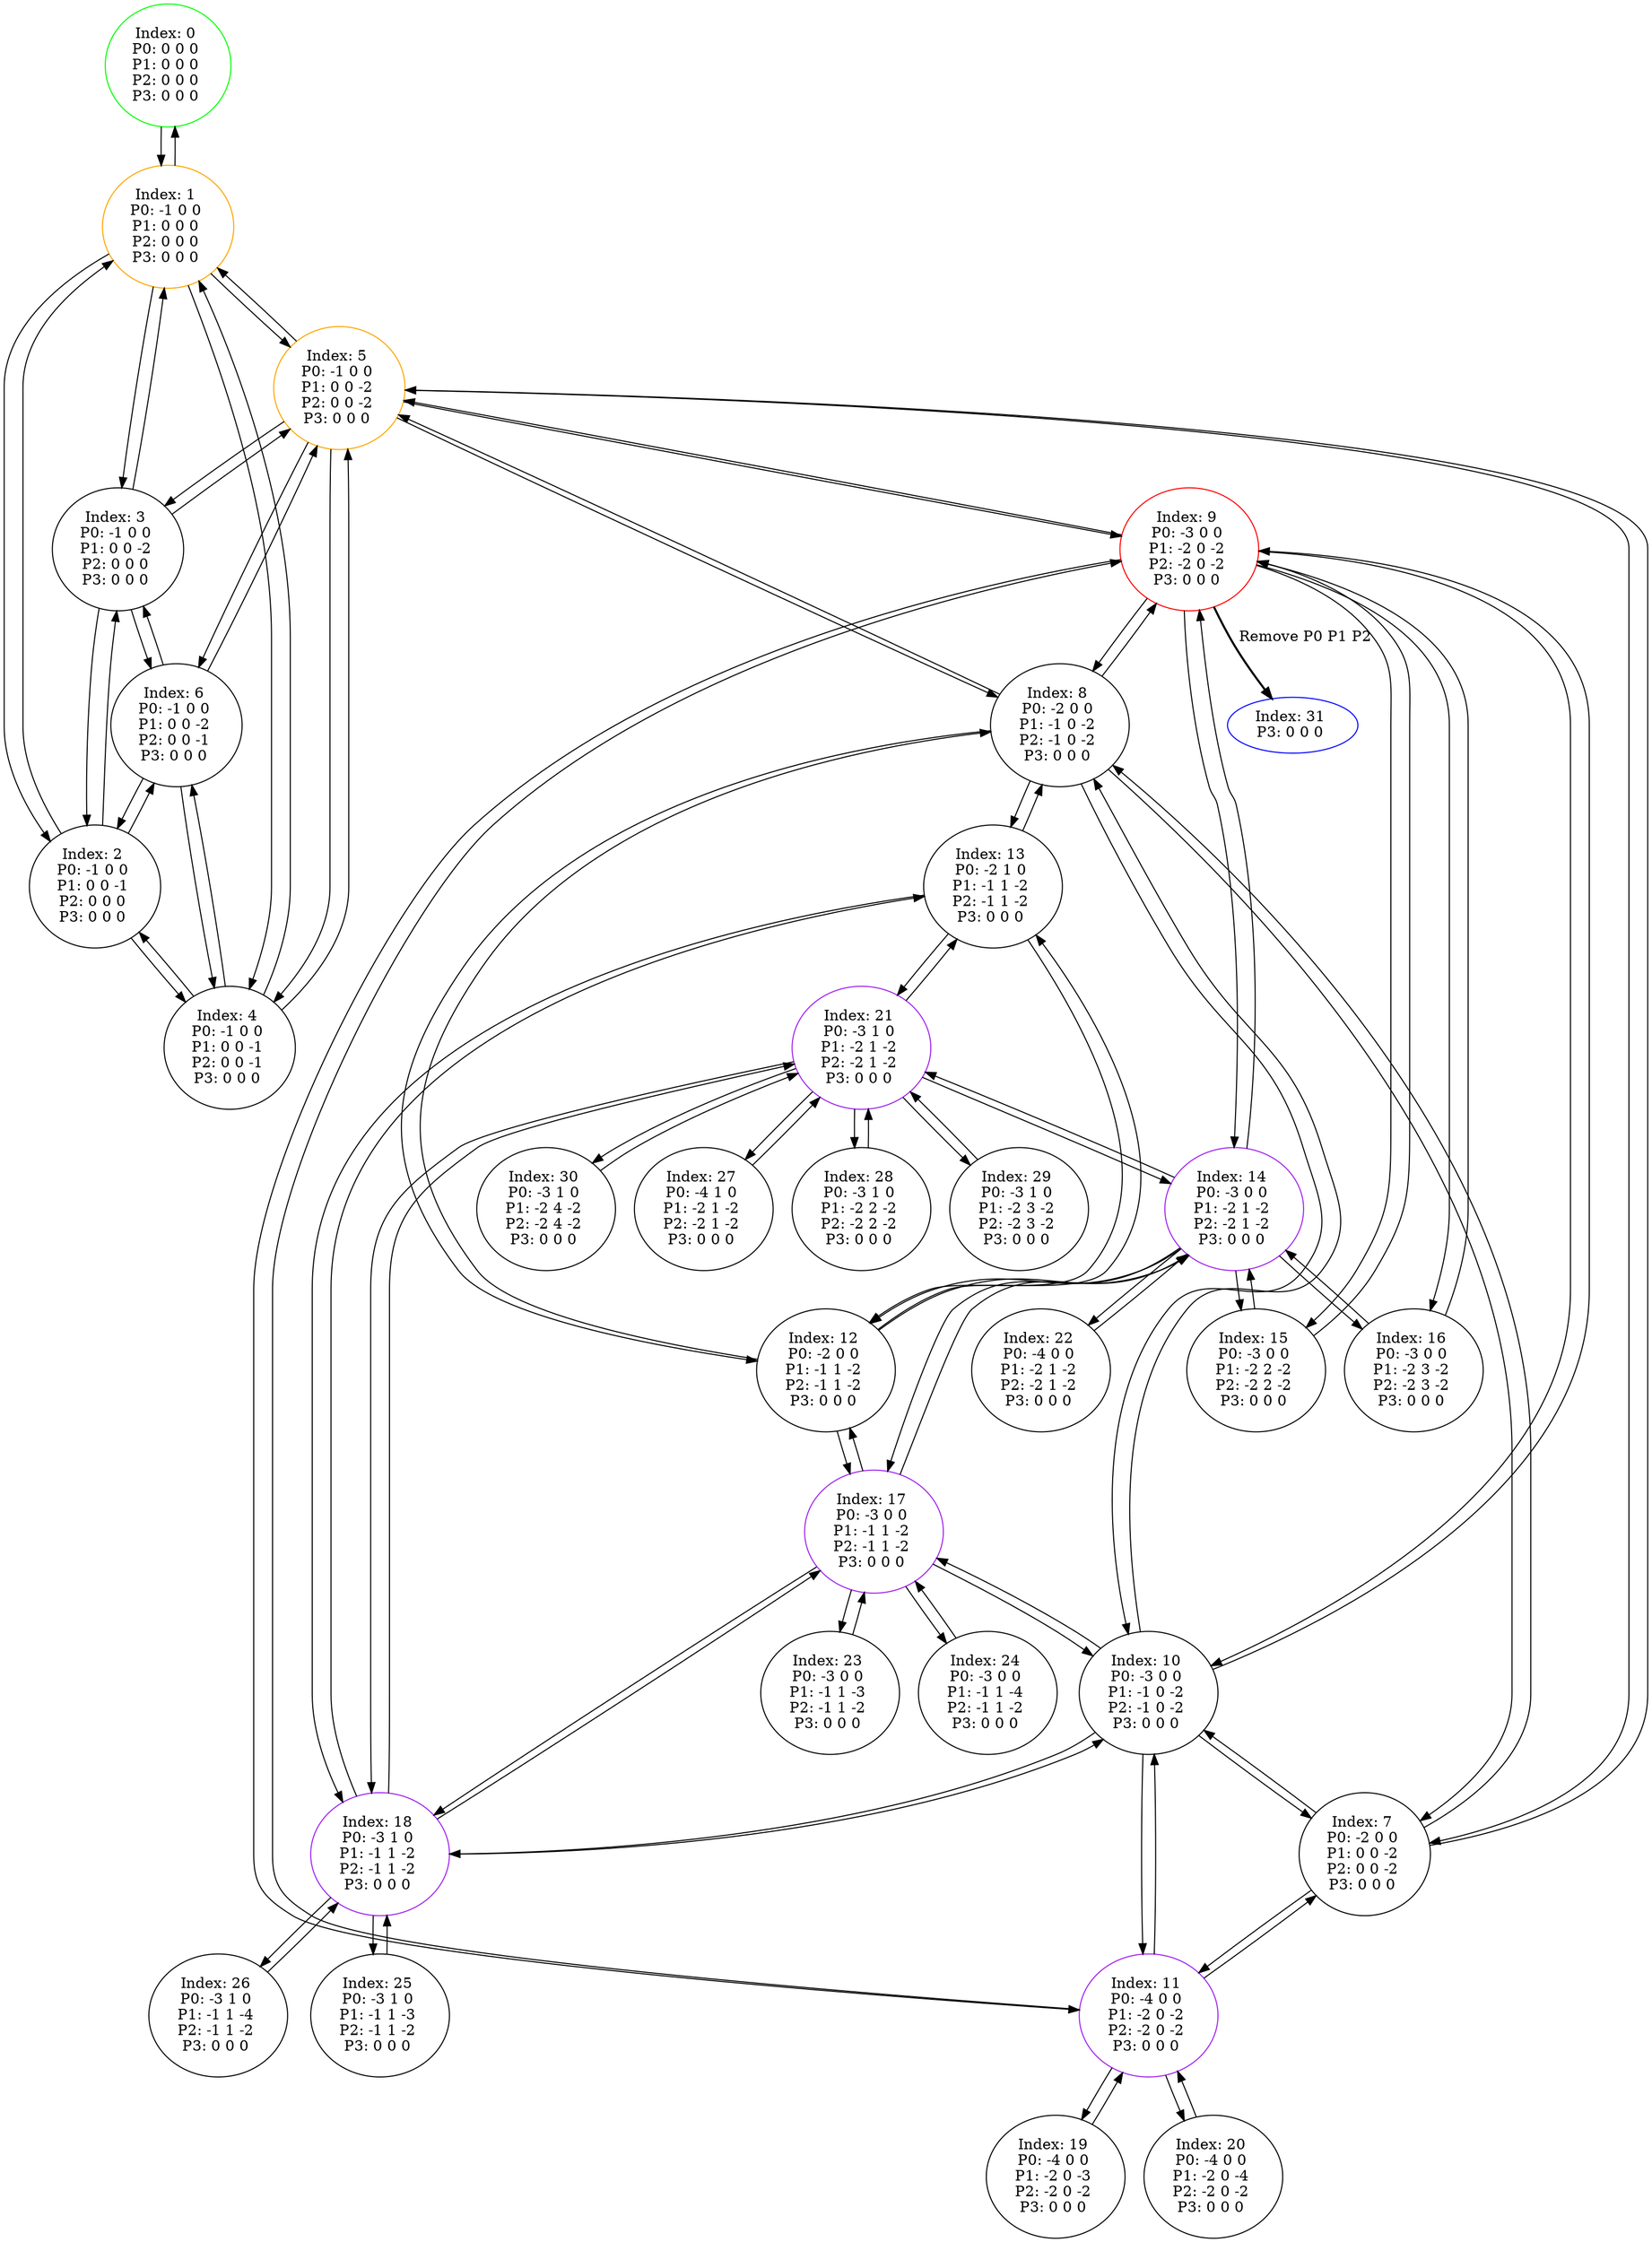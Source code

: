 digraph G {
color = "black"
0[label = "Index: 0 
P0: 0 0 0 
P1: 0 0 0 
P2: 0 0 0 
P3: 0 0 0 
", color = "green"]
1[label = "Index: 1 
P0: -1 0 0 
P1: 0 0 0 
P2: 0 0 0 
P3: 0 0 0 
", color = "orange"]
2[label = "Index: 2 
P0: -1 0 0 
P1: 0 0 -1 
P2: 0 0 0 
P3: 0 0 0 
"]
3[label = "Index: 3 
P0: -1 0 0 
P1: 0 0 -2 
P2: 0 0 0 
P3: 0 0 0 
"]
4[label = "Index: 4 
P0: -1 0 0 
P1: 0 0 -1 
P2: 0 0 -1 
P3: 0 0 0 
"]
5[label = "Index: 5 
P0: -1 0 0 
P1: 0 0 -2 
P2: 0 0 -2 
P3: 0 0 0 
", color = "orange"]
6[label = "Index: 6 
P0: -1 0 0 
P1: 0 0 -2 
P2: 0 0 -1 
P3: 0 0 0 
"]
7[label = "Index: 7 
P0: -2 0 0 
P1: 0 0 -2 
P2: 0 0 -2 
P3: 0 0 0 
"]
8[label = "Index: 8 
P0: -2 0 0 
P1: -1 0 -2 
P2: -1 0 -2 
P3: 0 0 0 
"]
9[label = "Index: 9 
P0: -3 0 0 
P1: -2 0 -2 
P2: -2 0 -2 
P3: 0 0 0 
", color = "red"]
10[label = "Index: 10 
P0: -3 0 0 
P1: -1 0 -2 
P2: -1 0 -2 
P3: 0 0 0 
"]
11[label = "Index: 11 
P0: -4 0 0 
P1: -2 0 -2 
P2: -2 0 -2 
P3: 0 0 0 
", color = "purple"]
12[label = "Index: 12 
P0: -2 0 0 
P1: -1 1 -2 
P2: -1 1 -2 
P3: 0 0 0 
"]
13[label = "Index: 13 
P0: -2 1 0 
P1: -1 1 -2 
P2: -1 1 -2 
P3: 0 0 0 
"]
14[label = "Index: 14 
P0: -3 0 0 
P1: -2 1 -2 
P2: -2 1 -2 
P3: 0 0 0 
", color = "purple"]
15[label = "Index: 15 
P0: -3 0 0 
P1: -2 2 -2 
P2: -2 2 -2 
P3: 0 0 0 
"]
16[label = "Index: 16 
P0: -3 0 0 
P1: -2 3 -2 
P2: -2 3 -2 
P3: 0 0 0 
"]
17[label = "Index: 17 
P0: -3 0 0 
P1: -1 1 -2 
P2: -1 1 -2 
P3: 0 0 0 
", color = "purple"]
18[label = "Index: 18 
P0: -3 1 0 
P1: -1 1 -2 
P2: -1 1 -2 
P3: 0 0 0 
", color = "purple"]
19[label = "Index: 19 
P0: -4 0 0 
P1: -2 0 -3 
P2: -2 0 -2 
P3: 0 0 0 
"]
20[label = "Index: 20 
P0: -4 0 0 
P1: -2 0 -4 
P2: -2 0 -2 
P3: 0 0 0 
"]
21[label = "Index: 21 
P0: -3 1 0 
P1: -2 1 -2 
P2: -2 1 -2 
P3: 0 0 0 
", color = "purple"]
22[label = "Index: 22 
P0: -4 0 0 
P1: -2 1 -2 
P2: -2 1 -2 
P3: 0 0 0 
"]
23[label = "Index: 23 
P0: -3 0 0 
P1: -1 1 -3 
P2: -1 1 -2 
P3: 0 0 0 
"]
24[label = "Index: 24 
P0: -3 0 0 
P1: -1 1 -4 
P2: -1 1 -2 
P3: 0 0 0 
"]
25[label = "Index: 25 
P0: -3 1 0 
P1: -1 1 -3 
P2: -1 1 -2 
P3: 0 0 0 
"]
26[label = "Index: 26 
P0: -3 1 0 
P1: -1 1 -4 
P2: -1 1 -2 
P3: 0 0 0 
"]
27[label = "Index: 27 
P0: -4 1 0 
P1: -2 1 -2 
P2: -2 1 -2 
P3: 0 0 0 
"]
28[label = "Index: 28 
P0: -3 1 0 
P1: -2 2 -2 
P2: -2 2 -2 
P3: 0 0 0 
"]
29[label = "Index: 29 
P0: -3 1 0 
P1: -2 3 -2 
P2: -2 3 -2 
P3: 0 0 0 
"]
30[label = "Index: 30 
P0: -3 1 0 
P1: -2 4 -2 
P2: -2 4 -2 
P3: 0 0 0 
"]
31[label = "Index: 31 
P3: 0 0 0 
", color = "blue"]
0 -> 1

1 -> 0
1 -> 2
1 -> 3
1 -> 4
1 -> 5

2 -> 1
2 -> 3
2 -> 4
2 -> 6

3 -> 1
3 -> 2
3 -> 6
3 -> 5

4 -> 1
4 -> 2
4 -> 6
4 -> 5

5 -> 1
5 -> 3
5 -> 4
5 -> 7
5 -> 6
5 -> 8
5 -> 9

6 -> 2
6 -> 3
6 -> 4
6 -> 5

7 -> 5
7 -> 8
7 -> 10
7 -> 11

8 -> 5
8 -> 7
8 -> 10
8 -> 12
8 -> 9
8 -> 13

9 -> 5
9 -> 8
9 -> 11
9 -> 10
9 -> 14
9 -> 15
9 -> 16
9 -> 31[style=bold label=" Remove P0 P1 P2 "];


10 -> 7
10 -> 8
10 -> 9
10 -> 17
10 -> 11
10 -> 18

11 -> 7
11 -> 9
11 -> 10
11 -> 19
11 -> 20

12 -> 8
12 -> 17
12 -> 13
12 -> 14

13 -> 8
13 -> 12
13 -> 18
13 -> 21

14 -> 9
14 -> 12
14 -> 22
14 -> 21
14 -> 17
14 -> 15
14 -> 16

15 -> 9
15 -> 14

16 -> 9
16 -> 14

17 -> 10
17 -> 12
17 -> 18
17 -> 23
17 -> 24
17 -> 14

18 -> 10
18 -> 13
18 -> 17
18 -> 25
18 -> 26
18 -> 21

19 -> 11

20 -> 11

21 -> 13
21 -> 14
21 -> 27
21 -> 18
21 -> 28
21 -> 29
21 -> 30

22 -> 14

23 -> 17

24 -> 17

25 -> 18

26 -> 18

27 -> 21

28 -> 21

29 -> 21

30 -> 21

}
